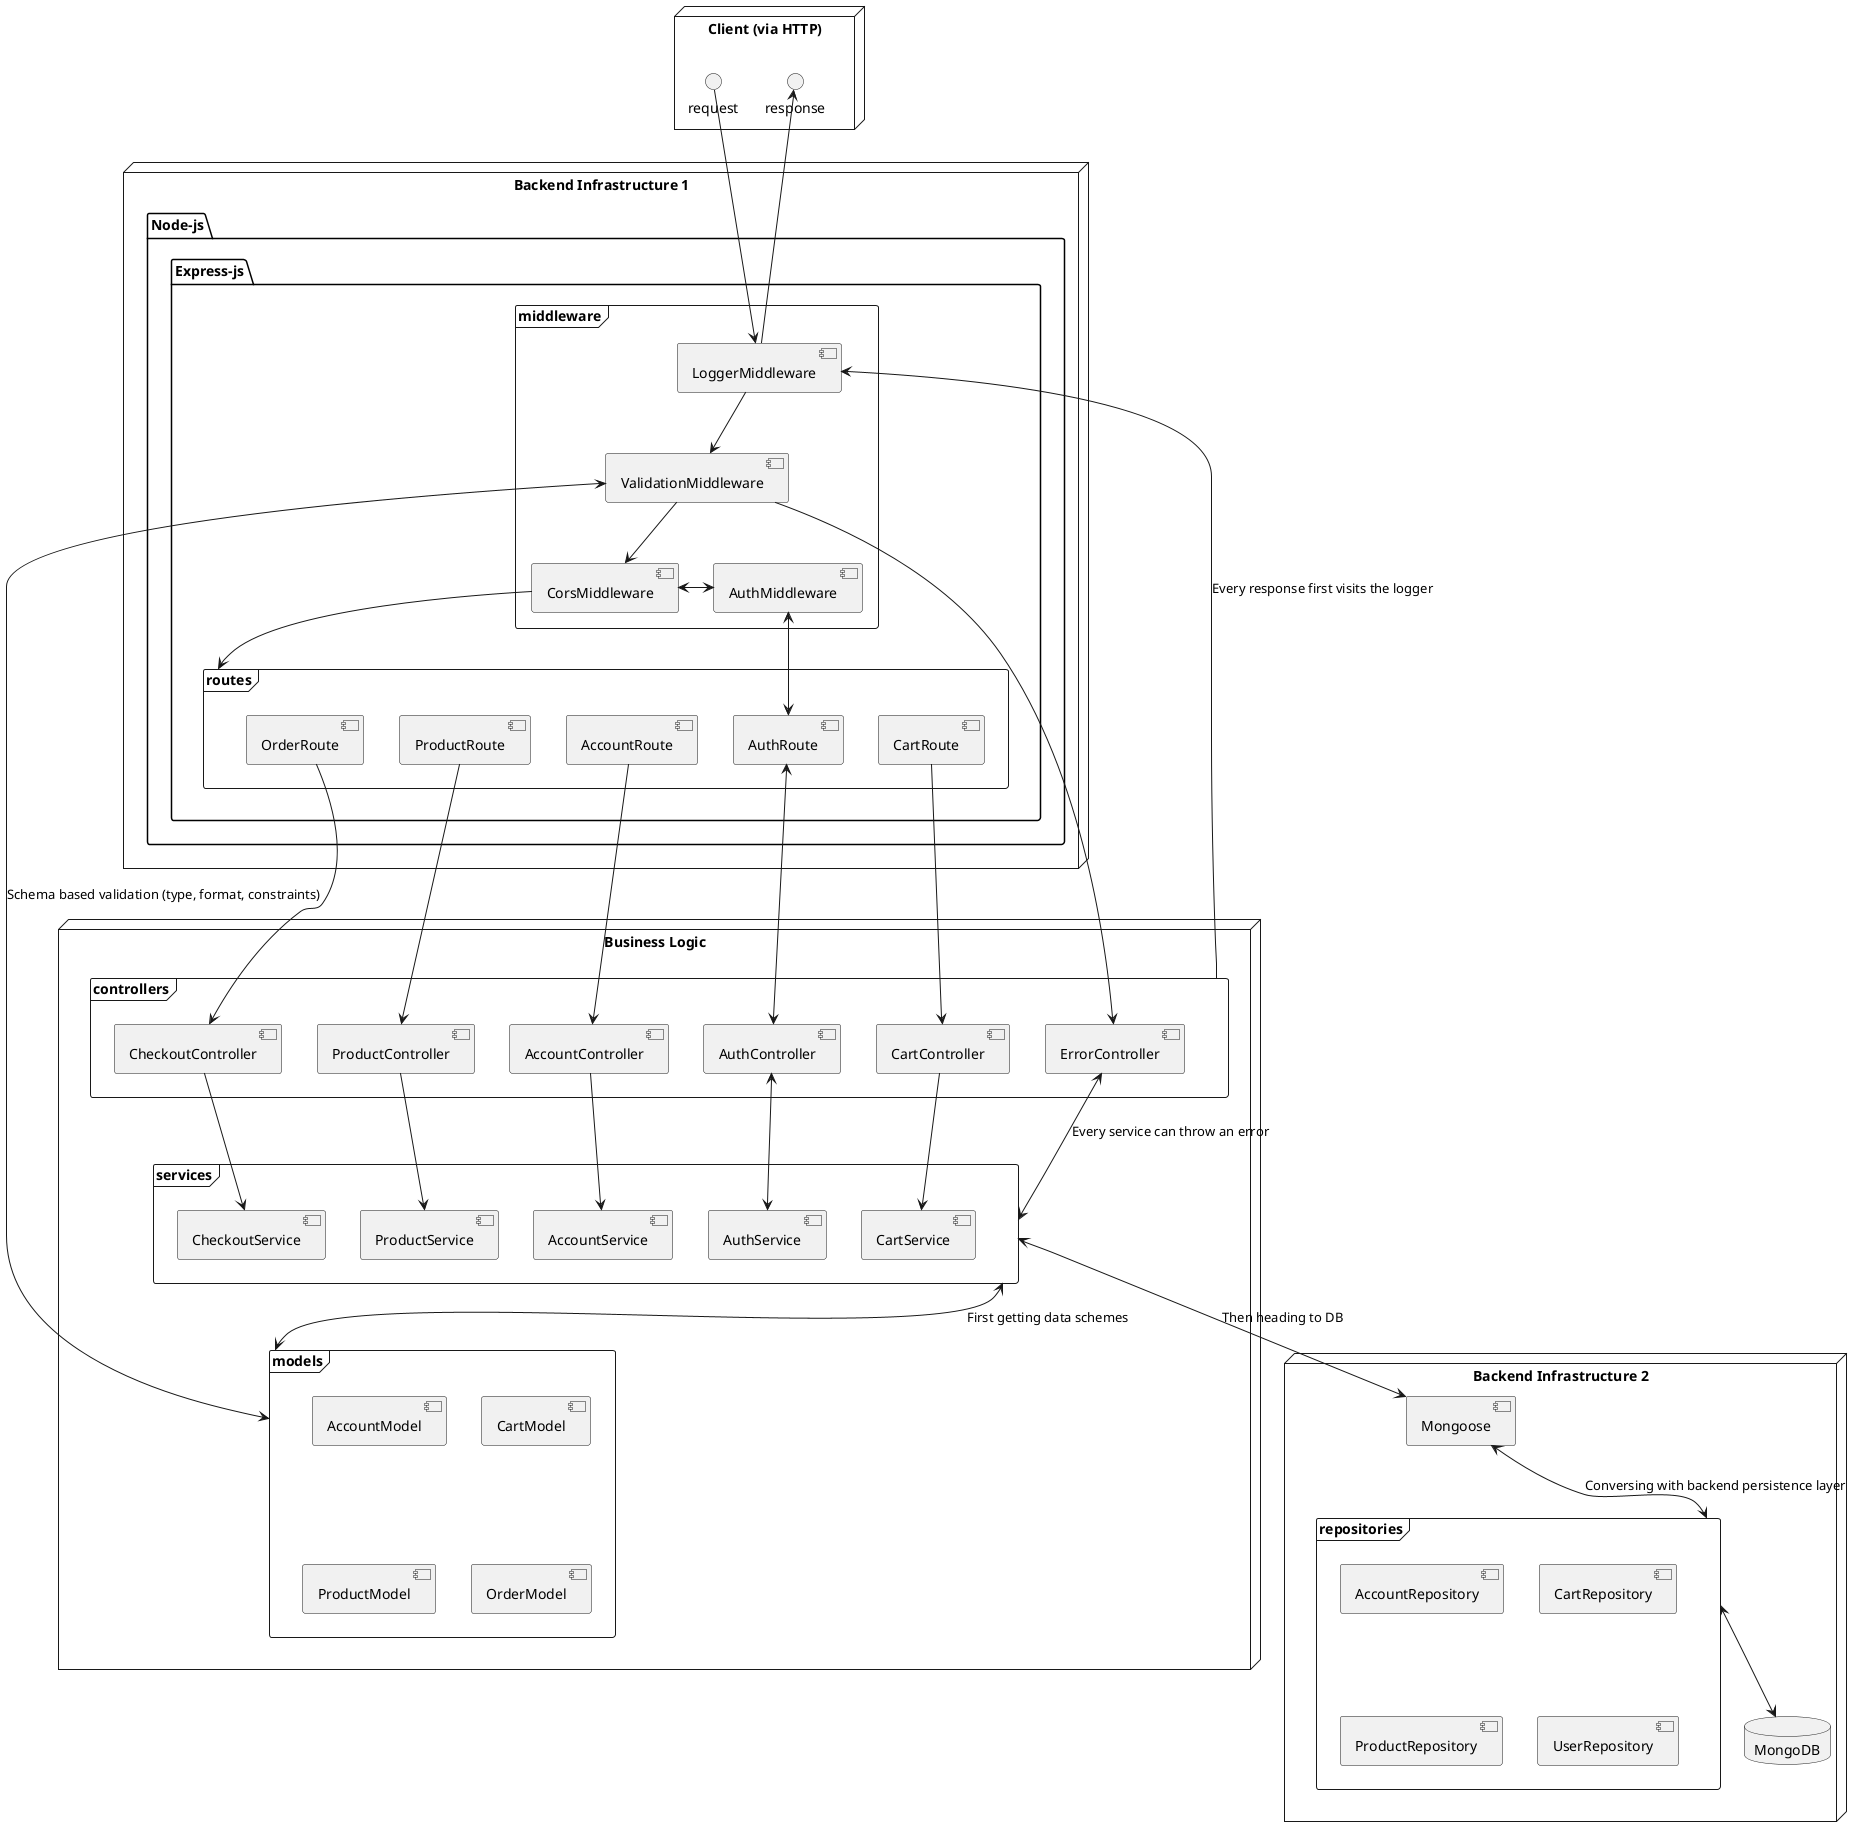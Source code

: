 @startuml
'https://plantuml.com/component-diagram

node "Client (via HTTP)"{
    () request
    () response
}


node "Backend Infrastructure 1"{
    package "Node-js" {

        package "Express-js" {
            frame "middleware"{
                [AuthMiddleware]
                [CorsMiddleware]
                [LoggerMiddleware]
                [ValidationMiddleware]
            }

            frame "routes"{
                [AccountRoute]
                [AuthRoute]
                [CartRoute]
                [OrderRoute]
                [ProductRoute]
            }
        }
    }
}

node "Business Logic"{

    frame "controllers"{
        [ErrorController]
        [AccountController]
        [AuthController]
        [CartController]
        [ProductController]
        [CheckoutController]
    }

    frame "services"{
        [AccountService]
        [AuthService]
        [CartService]
        [ProductService]
        [CheckoutService]
    }

    frame "models"{
        [AccountModel]
        [CartModel]
        [ProductModel]
        [OrderModel]
    }
}

node "Backend Infrastructure 2"{
    [Mongoose]

    frame "repositories"{
        [AccountRepository]
        [CartRepository]
        [ProductRepository]
        [UserRepository]
    }

    database "MongoDB" {

    }

}

request -left-> [LoggerMiddleware]
[LoggerMiddleware] -up-> response
[LoggerMiddleware] -down-> [ValidationMiddleware]
[ValidationMiddleware] --> [ErrorController]

[ValidationMiddleware] --> [CorsMiddleware]
[ValidationMiddleware] <--> "models" : Schema based validation (type, format, constraints)
[CorsMiddleware] <-right-> [AuthMiddleware]
[CorsMiddleware] -down-> "routes"

[AuthMiddleware] <--> [AuthRoute]
[AuthRoute] <--> [AuthController]
[AuthController] <--> [AuthService]

[AccountRoute] -down-> [AccountController]
[CartRoute] -down-> [CartController]
[OrderRoute] -down-> [CheckoutController]
[ProductRoute] -down-> [ProductController]

[AccountController] --> [AccountService]
[CartController] --> [CartService]
[ProductController] --> [ProductService]
[CheckoutController] --> [CheckoutService]
"controllers" --> [LoggerMiddleware] : Every response first visits the logger


"services" <--> "models" : First getting data schemes
"services" <--> [ErrorController] : Every service can throw an error
"services" <-down-> [Mongoose] : Then heading to DB
[Mongoose] <-down-> "repositories" : Conversing with backend persistence layer
"repositories" <-down-> "MongoDB"























@enduml